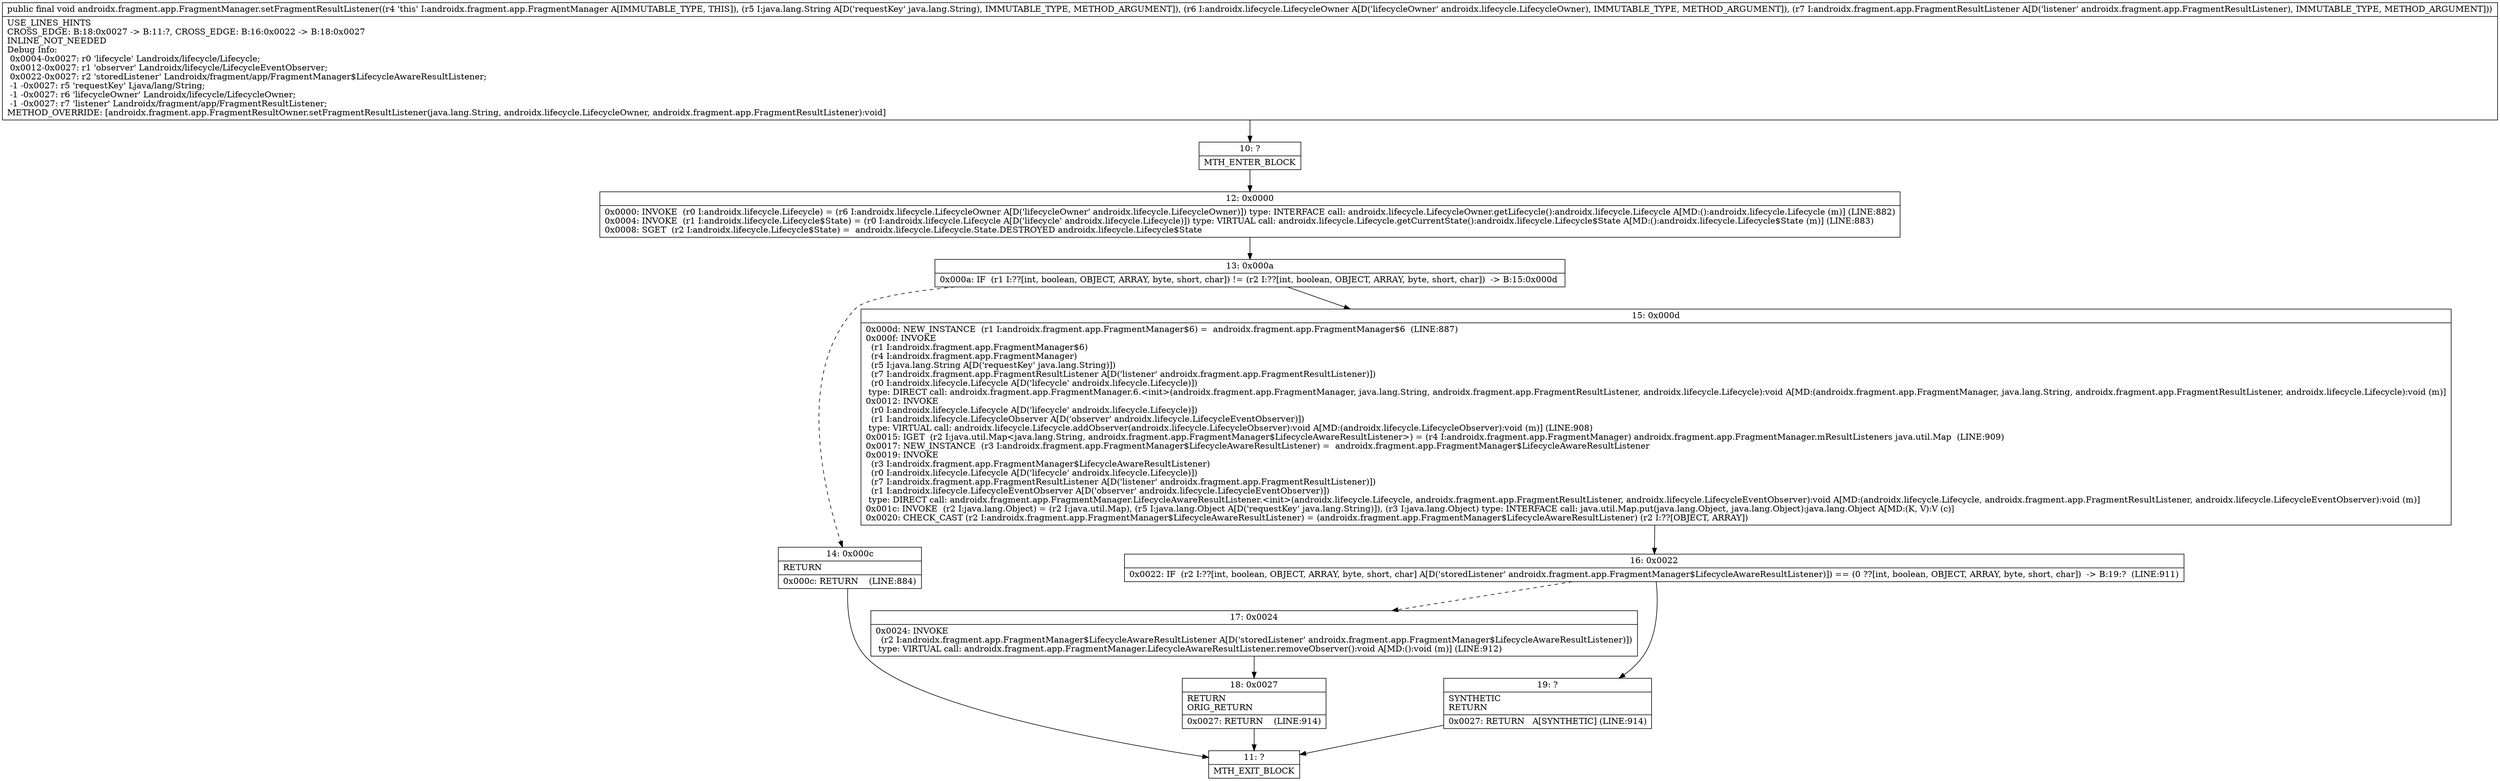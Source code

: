 digraph "CFG forandroidx.fragment.app.FragmentManager.setFragmentResultListener(Ljava\/lang\/String;Landroidx\/lifecycle\/LifecycleOwner;Landroidx\/fragment\/app\/FragmentResultListener;)V" {
Node_10 [shape=record,label="{10\:\ ?|MTH_ENTER_BLOCK\l}"];
Node_12 [shape=record,label="{12\:\ 0x0000|0x0000: INVOKE  (r0 I:androidx.lifecycle.Lifecycle) = (r6 I:androidx.lifecycle.LifecycleOwner A[D('lifecycleOwner' androidx.lifecycle.LifecycleOwner)]) type: INTERFACE call: androidx.lifecycle.LifecycleOwner.getLifecycle():androidx.lifecycle.Lifecycle A[MD:():androidx.lifecycle.Lifecycle (m)] (LINE:882)\l0x0004: INVOKE  (r1 I:androidx.lifecycle.Lifecycle$State) = (r0 I:androidx.lifecycle.Lifecycle A[D('lifecycle' androidx.lifecycle.Lifecycle)]) type: VIRTUAL call: androidx.lifecycle.Lifecycle.getCurrentState():androidx.lifecycle.Lifecycle$State A[MD:():androidx.lifecycle.Lifecycle$State (m)] (LINE:883)\l0x0008: SGET  (r2 I:androidx.lifecycle.Lifecycle$State) =  androidx.lifecycle.Lifecycle.State.DESTROYED androidx.lifecycle.Lifecycle$State \l}"];
Node_13 [shape=record,label="{13\:\ 0x000a|0x000a: IF  (r1 I:??[int, boolean, OBJECT, ARRAY, byte, short, char]) != (r2 I:??[int, boolean, OBJECT, ARRAY, byte, short, char])  \-\> B:15:0x000d \l}"];
Node_14 [shape=record,label="{14\:\ 0x000c|RETURN\l|0x000c: RETURN    (LINE:884)\l}"];
Node_11 [shape=record,label="{11\:\ ?|MTH_EXIT_BLOCK\l}"];
Node_15 [shape=record,label="{15\:\ 0x000d|0x000d: NEW_INSTANCE  (r1 I:androidx.fragment.app.FragmentManager$6) =  androidx.fragment.app.FragmentManager$6  (LINE:887)\l0x000f: INVOKE  \l  (r1 I:androidx.fragment.app.FragmentManager$6)\l  (r4 I:androidx.fragment.app.FragmentManager)\l  (r5 I:java.lang.String A[D('requestKey' java.lang.String)])\l  (r7 I:androidx.fragment.app.FragmentResultListener A[D('listener' androidx.fragment.app.FragmentResultListener)])\l  (r0 I:androidx.lifecycle.Lifecycle A[D('lifecycle' androidx.lifecycle.Lifecycle)])\l type: DIRECT call: androidx.fragment.app.FragmentManager.6.\<init\>(androidx.fragment.app.FragmentManager, java.lang.String, androidx.fragment.app.FragmentResultListener, androidx.lifecycle.Lifecycle):void A[MD:(androidx.fragment.app.FragmentManager, java.lang.String, androidx.fragment.app.FragmentResultListener, androidx.lifecycle.Lifecycle):void (m)]\l0x0012: INVOKE  \l  (r0 I:androidx.lifecycle.Lifecycle A[D('lifecycle' androidx.lifecycle.Lifecycle)])\l  (r1 I:androidx.lifecycle.LifecycleObserver A[D('observer' androidx.lifecycle.LifecycleEventObserver)])\l type: VIRTUAL call: androidx.lifecycle.Lifecycle.addObserver(androidx.lifecycle.LifecycleObserver):void A[MD:(androidx.lifecycle.LifecycleObserver):void (m)] (LINE:908)\l0x0015: IGET  (r2 I:java.util.Map\<java.lang.String, androidx.fragment.app.FragmentManager$LifecycleAwareResultListener\>) = (r4 I:androidx.fragment.app.FragmentManager) androidx.fragment.app.FragmentManager.mResultListeners java.util.Map  (LINE:909)\l0x0017: NEW_INSTANCE  (r3 I:androidx.fragment.app.FragmentManager$LifecycleAwareResultListener) =  androidx.fragment.app.FragmentManager$LifecycleAwareResultListener \l0x0019: INVOKE  \l  (r3 I:androidx.fragment.app.FragmentManager$LifecycleAwareResultListener)\l  (r0 I:androidx.lifecycle.Lifecycle A[D('lifecycle' androidx.lifecycle.Lifecycle)])\l  (r7 I:androidx.fragment.app.FragmentResultListener A[D('listener' androidx.fragment.app.FragmentResultListener)])\l  (r1 I:androidx.lifecycle.LifecycleEventObserver A[D('observer' androidx.lifecycle.LifecycleEventObserver)])\l type: DIRECT call: androidx.fragment.app.FragmentManager.LifecycleAwareResultListener.\<init\>(androidx.lifecycle.Lifecycle, androidx.fragment.app.FragmentResultListener, androidx.lifecycle.LifecycleEventObserver):void A[MD:(androidx.lifecycle.Lifecycle, androidx.fragment.app.FragmentResultListener, androidx.lifecycle.LifecycleEventObserver):void (m)]\l0x001c: INVOKE  (r2 I:java.lang.Object) = (r2 I:java.util.Map), (r5 I:java.lang.Object A[D('requestKey' java.lang.String)]), (r3 I:java.lang.Object) type: INTERFACE call: java.util.Map.put(java.lang.Object, java.lang.Object):java.lang.Object A[MD:(K, V):V (c)]\l0x0020: CHECK_CAST (r2 I:androidx.fragment.app.FragmentManager$LifecycleAwareResultListener) = (androidx.fragment.app.FragmentManager$LifecycleAwareResultListener) (r2 I:??[OBJECT, ARRAY]) \l}"];
Node_16 [shape=record,label="{16\:\ 0x0022|0x0022: IF  (r2 I:??[int, boolean, OBJECT, ARRAY, byte, short, char] A[D('storedListener' androidx.fragment.app.FragmentManager$LifecycleAwareResultListener)]) == (0 ??[int, boolean, OBJECT, ARRAY, byte, short, char])  \-\> B:19:?  (LINE:911)\l}"];
Node_17 [shape=record,label="{17\:\ 0x0024|0x0024: INVOKE  \l  (r2 I:androidx.fragment.app.FragmentManager$LifecycleAwareResultListener A[D('storedListener' androidx.fragment.app.FragmentManager$LifecycleAwareResultListener)])\l type: VIRTUAL call: androidx.fragment.app.FragmentManager.LifecycleAwareResultListener.removeObserver():void A[MD:():void (m)] (LINE:912)\l}"];
Node_18 [shape=record,label="{18\:\ 0x0027|RETURN\lORIG_RETURN\l|0x0027: RETURN    (LINE:914)\l}"];
Node_19 [shape=record,label="{19\:\ ?|SYNTHETIC\lRETURN\l|0x0027: RETURN   A[SYNTHETIC] (LINE:914)\l}"];
MethodNode[shape=record,label="{public final void androidx.fragment.app.FragmentManager.setFragmentResultListener((r4 'this' I:androidx.fragment.app.FragmentManager A[IMMUTABLE_TYPE, THIS]), (r5 I:java.lang.String A[D('requestKey' java.lang.String), IMMUTABLE_TYPE, METHOD_ARGUMENT]), (r6 I:androidx.lifecycle.LifecycleOwner A[D('lifecycleOwner' androidx.lifecycle.LifecycleOwner), IMMUTABLE_TYPE, METHOD_ARGUMENT]), (r7 I:androidx.fragment.app.FragmentResultListener A[D('listener' androidx.fragment.app.FragmentResultListener), IMMUTABLE_TYPE, METHOD_ARGUMENT]))  | USE_LINES_HINTS\lCROSS_EDGE: B:18:0x0027 \-\> B:11:?, CROSS_EDGE: B:16:0x0022 \-\> B:18:0x0027\lINLINE_NOT_NEEDED\lDebug Info:\l  0x0004\-0x0027: r0 'lifecycle' Landroidx\/lifecycle\/Lifecycle;\l  0x0012\-0x0027: r1 'observer' Landroidx\/lifecycle\/LifecycleEventObserver;\l  0x0022\-0x0027: r2 'storedListener' Landroidx\/fragment\/app\/FragmentManager$LifecycleAwareResultListener;\l  \-1 \-0x0027: r5 'requestKey' Ljava\/lang\/String;\l  \-1 \-0x0027: r6 'lifecycleOwner' Landroidx\/lifecycle\/LifecycleOwner;\l  \-1 \-0x0027: r7 'listener' Landroidx\/fragment\/app\/FragmentResultListener;\lMETHOD_OVERRIDE: [androidx.fragment.app.FragmentResultOwner.setFragmentResultListener(java.lang.String, androidx.lifecycle.LifecycleOwner, androidx.fragment.app.FragmentResultListener):void]\l}"];
MethodNode -> Node_10;Node_10 -> Node_12;
Node_12 -> Node_13;
Node_13 -> Node_14[style=dashed];
Node_13 -> Node_15;
Node_14 -> Node_11;
Node_15 -> Node_16;
Node_16 -> Node_17[style=dashed];
Node_16 -> Node_19;
Node_17 -> Node_18;
Node_18 -> Node_11;
Node_19 -> Node_11;
}

